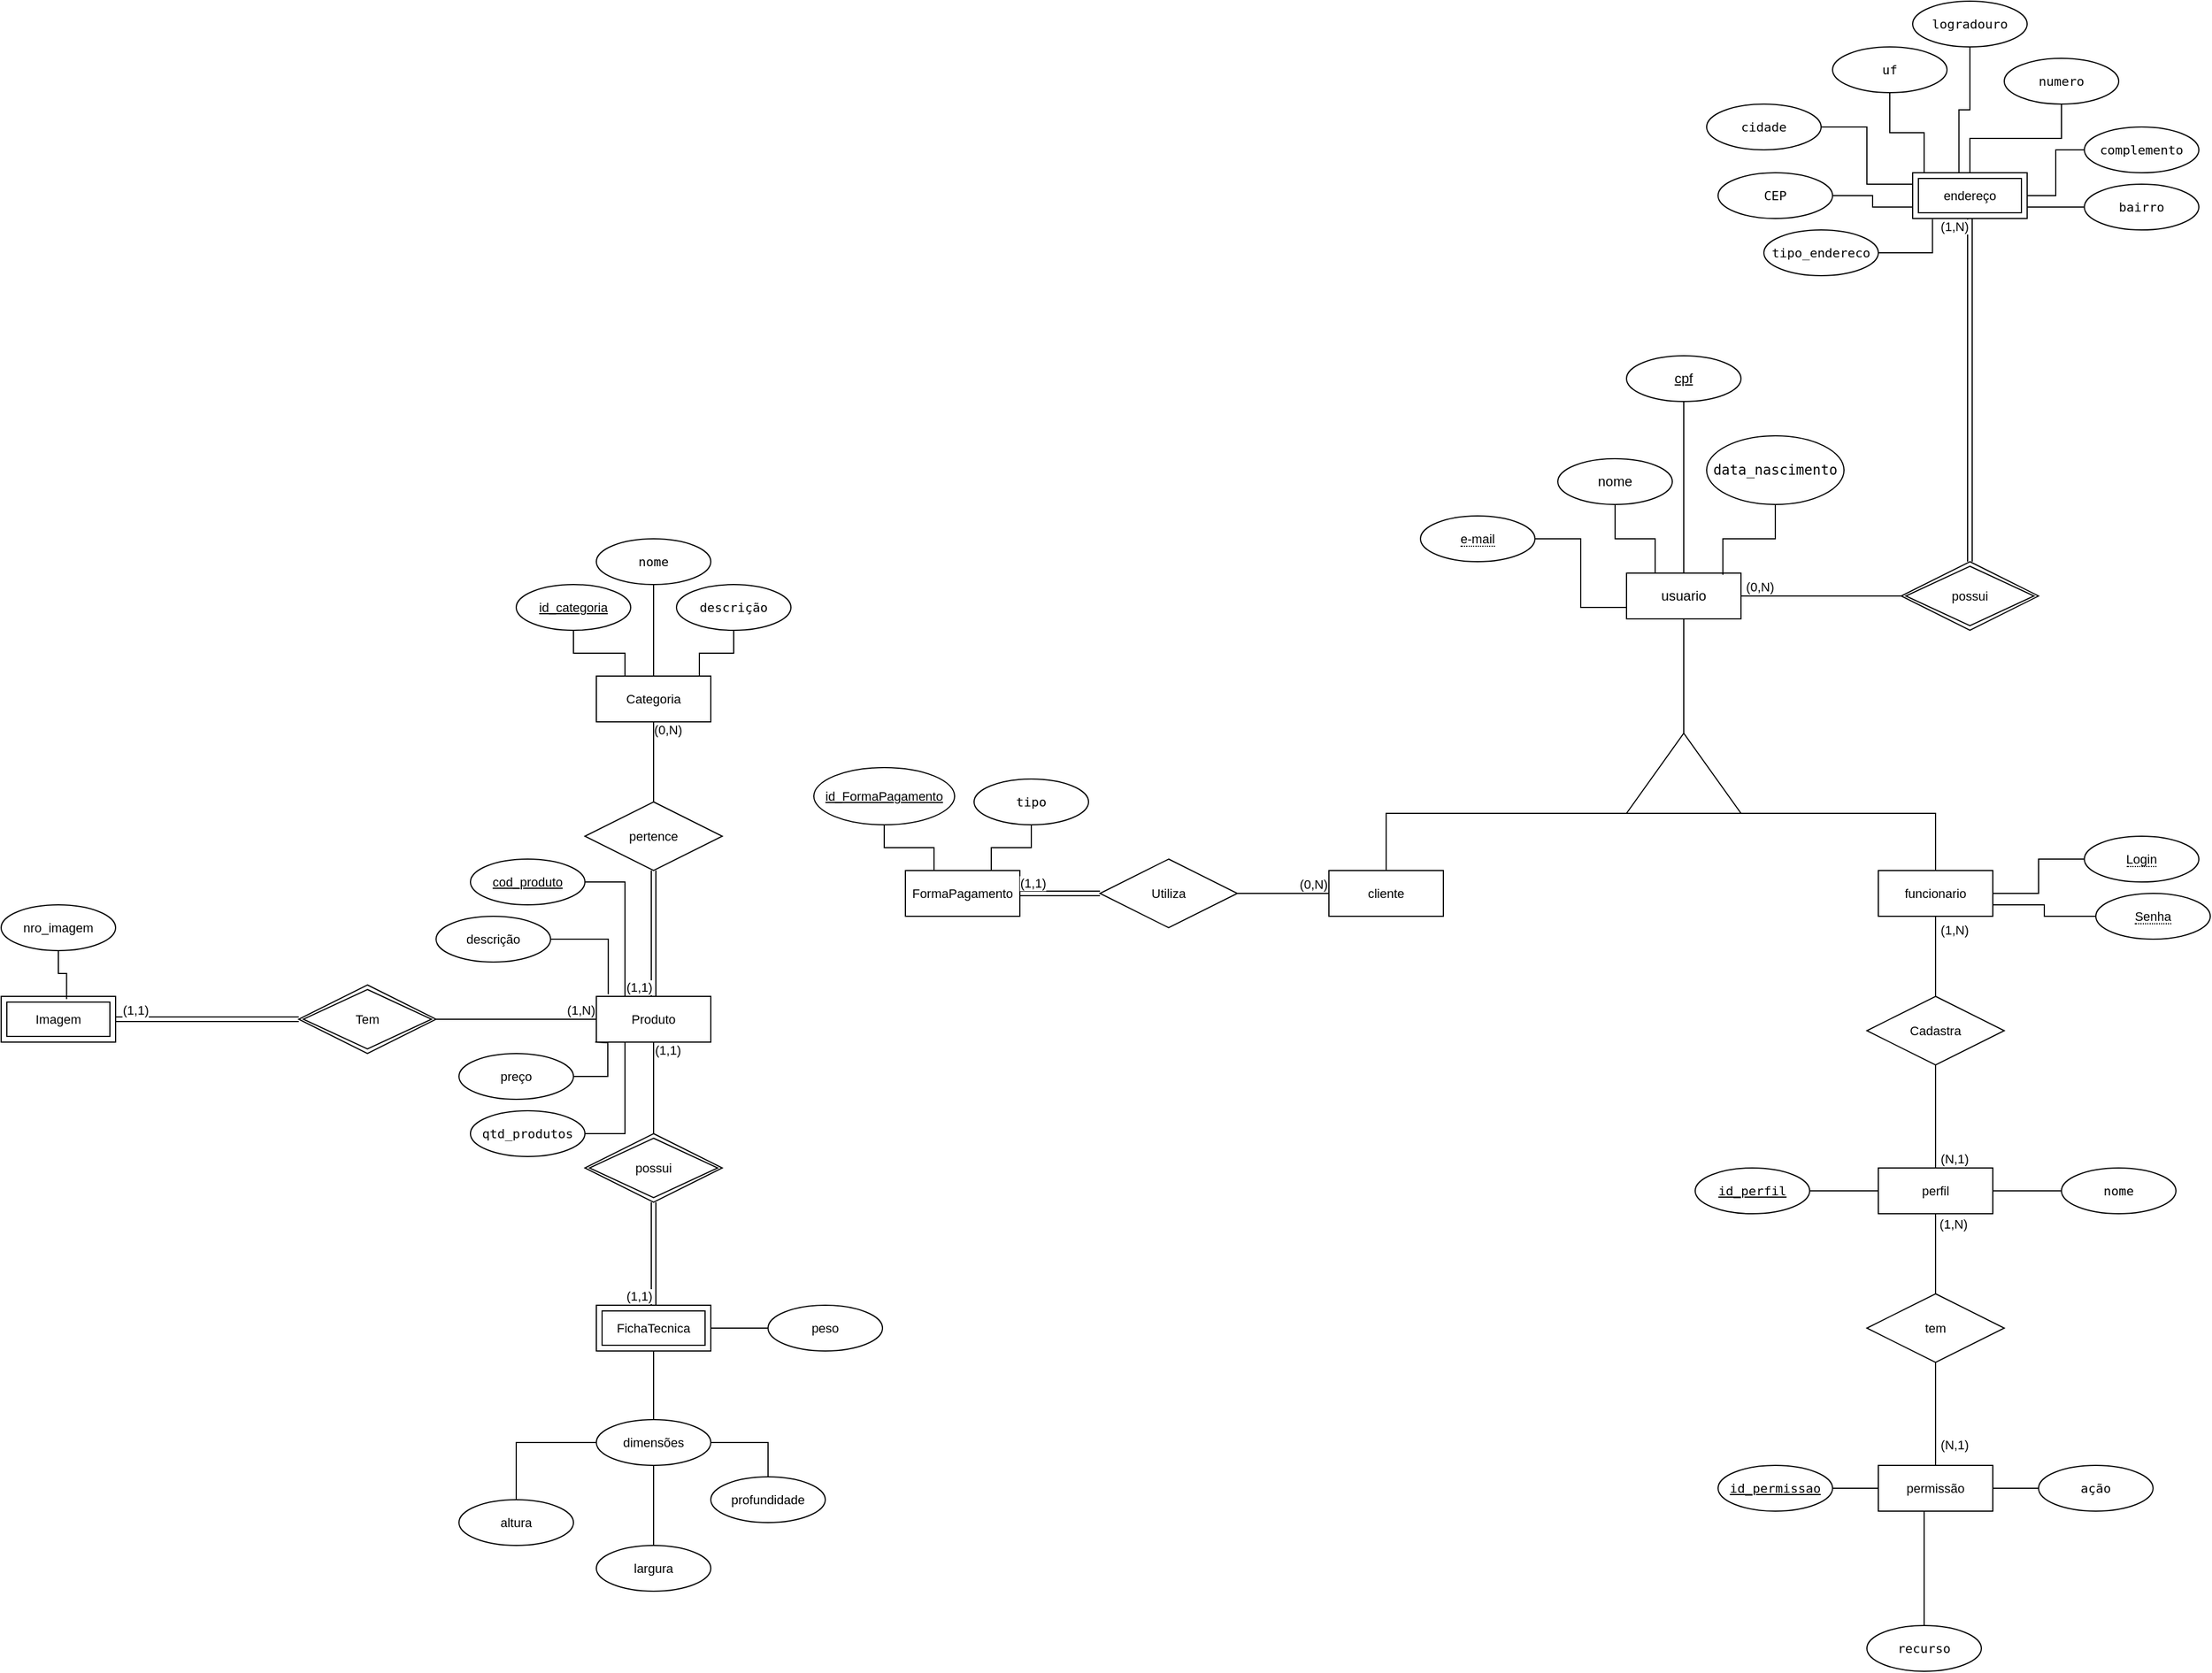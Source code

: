 <mxfile version="28.2.5">
  <diagram name="Página-1" id="8Iw2187nsq1q3JchT0BX">
    <mxGraphModel dx="2571" dy="2031" grid="1" gridSize="10" guides="1" tooltips="1" connect="1" arrows="1" fold="1" page="1" pageScale="1" pageWidth="827" pageHeight="1169" math="0" shadow="0">
      <root>
        <mxCell id="0" />
        <mxCell id="1" parent="0" />
        <mxCell id="KdTZia1D0EIVLSh1EkJ0-17" style="edgeStyle=orthogonalEdgeStyle;shape=connector;rounded=0;orthogonalLoop=1;jettySize=auto;html=1;entryX=0;entryY=0.5;entryDx=0;entryDy=0;strokeColor=default;align=center;verticalAlign=middle;fontFamily=Helvetica;fontSize=11;fontColor=default;labelBackgroundColor=default;endArrow=none;endFill=0;" edge="1" parent="1" source="KdTZia1D0EIVLSh1EkJ0-1" target="KdTZia1D0EIVLSh1EkJ0-19">
          <mxGeometry relative="1" as="geometry">
            <mxPoint x="1440" y="320" as="targetPoint" />
          </mxGeometry>
        </mxCell>
        <mxCell id="KdTZia1D0EIVLSh1EkJ0-1" value="usuario" style="whiteSpace=wrap;html=1;align=center;" vertex="1" parent="1">
          <mxGeometry x="1200" y="300" width="100" height="40" as="geometry" />
        </mxCell>
        <mxCell id="KdTZia1D0EIVLSh1EkJ0-10" style="edgeStyle=orthogonalEdgeStyle;shape=connector;rounded=0;orthogonalLoop=1;jettySize=auto;html=1;entryX=0.5;entryY=0;entryDx=0;entryDy=0;strokeColor=default;align=center;verticalAlign=middle;fontFamily=Helvetica;fontSize=11;fontColor=default;labelBackgroundColor=default;endArrow=none;endFill=0;" edge="1" parent="1" source="KdTZia1D0EIVLSh1EkJ0-2" target="KdTZia1D0EIVLSh1EkJ0-1">
          <mxGeometry relative="1" as="geometry" />
        </mxCell>
        <mxCell id="KdTZia1D0EIVLSh1EkJ0-2" value="cpf" style="ellipse;whiteSpace=wrap;html=1;align=center;fontStyle=4;" vertex="1" parent="1">
          <mxGeometry x="1200" y="110" width="100" height="40" as="geometry" />
        </mxCell>
        <mxCell id="KdTZia1D0EIVLSh1EkJ0-9" style="edgeStyle=orthogonalEdgeStyle;shape=connector;rounded=0;orthogonalLoop=1;jettySize=auto;html=1;strokeColor=default;align=center;verticalAlign=middle;fontFamily=Helvetica;fontSize=11;fontColor=default;labelBackgroundColor=default;endArrow=none;endFill=0;entryX=0.25;entryY=0;entryDx=0;entryDy=0;" edge="1" parent="1" source="KdTZia1D0EIVLSh1EkJ0-3" target="KdTZia1D0EIVLSh1EkJ0-1">
          <mxGeometry relative="1" as="geometry" />
        </mxCell>
        <mxCell id="KdTZia1D0EIVLSh1EkJ0-3" value="nome" style="ellipse;whiteSpace=wrap;html=1;align=center;" vertex="1" parent="1">
          <mxGeometry x="1140" y="200" width="100" height="40" as="geometry" />
        </mxCell>
        <mxCell id="KdTZia1D0EIVLSh1EkJ0-5" value="&lt;code data-end=&quot;483&quot; data-start=&quot;466&quot;&gt;data_nascimento&lt;/code&gt;" style="ellipse;whiteSpace=wrap;html=1;align=center;" vertex="1" parent="1">
          <mxGeometry x="1270" y="180" width="120" height="60" as="geometry" />
        </mxCell>
        <mxCell id="KdTZia1D0EIVLSh1EkJ0-8" style="edgeStyle=orthogonalEdgeStyle;rounded=0;orthogonalLoop=1;jettySize=auto;html=1;entryX=0;entryY=0.75;entryDx=0;entryDy=0;endArrow=none;endFill=0;exitX=1;exitY=0.5;exitDx=0;exitDy=0;" edge="1" parent="1" source="KdTZia1D0EIVLSh1EkJ0-90" target="KdTZia1D0EIVLSh1EkJ0-1">
          <mxGeometry relative="1" as="geometry">
            <mxPoint x="1120" y="270" as="sourcePoint" />
          </mxGeometry>
        </mxCell>
        <mxCell id="KdTZia1D0EIVLSh1EkJ0-11" style="edgeStyle=orthogonalEdgeStyle;shape=connector;rounded=0;orthogonalLoop=1;jettySize=auto;html=1;entryX=0.842;entryY=0.038;entryDx=0;entryDy=0;entryPerimeter=0;strokeColor=default;align=center;verticalAlign=middle;fontFamily=Helvetica;fontSize=11;fontColor=default;labelBackgroundColor=default;endArrow=none;endFill=0;" edge="1" parent="1" source="KdTZia1D0EIVLSh1EkJ0-5" target="KdTZia1D0EIVLSh1EkJ0-1">
          <mxGeometry relative="1" as="geometry" />
        </mxCell>
        <mxCell id="KdTZia1D0EIVLSh1EkJ0-12" value="" style="verticalLabelPosition=bottom;verticalAlign=top;html=1;shape=mxgraph.basic.acute_triangle;dx=0.5;fontFamily=Helvetica;fontSize=11;fontColor=default;labelBackgroundColor=default;" vertex="1" parent="1">
          <mxGeometry x="1200" y="440" width="100" height="70" as="geometry" />
        </mxCell>
        <mxCell id="KdTZia1D0EIVLSh1EkJ0-13" style="edgeStyle=orthogonalEdgeStyle;shape=connector;rounded=0;orthogonalLoop=1;jettySize=auto;html=1;entryX=0;entryY=0;entryDx=50;entryDy=0;entryPerimeter=0;strokeColor=default;align=center;verticalAlign=middle;fontFamily=Helvetica;fontSize=11;fontColor=default;labelBackgroundColor=default;endArrow=none;endFill=0;" edge="1" parent="1" source="KdTZia1D0EIVLSh1EkJ0-1" target="KdTZia1D0EIVLSh1EkJ0-12">
          <mxGeometry relative="1" as="geometry" />
        </mxCell>
        <mxCell id="KdTZia1D0EIVLSh1EkJ0-49" style="edgeStyle=orthogonalEdgeStyle;shape=connector;rounded=0;orthogonalLoop=1;jettySize=auto;html=1;entryX=1;entryY=0.5;entryDx=0;entryDy=0;strokeColor=default;align=center;verticalAlign=middle;fontFamily=Helvetica;fontSize=11;fontColor=default;labelBackgroundColor=default;endArrow=none;endFill=0;" edge="1" parent="1" source="KdTZia1D0EIVLSh1EkJ0-14" target="KdTZia1D0EIVLSh1EkJ0-48">
          <mxGeometry relative="1" as="geometry" />
        </mxCell>
        <mxCell id="KdTZia1D0EIVLSh1EkJ0-14" value="cliente" style="whiteSpace=wrap;html=1;align=center;fontFamily=Helvetica;fontSize=11;fontColor=default;labelBackgroundColor=default;" vertex="1" parent="1">
          <mxGeometry x="940" y="560" width="100" height="40" as="geometry" />
        </mxCell>
        <mxCell id="KdTZia1D0EIVLSh1EkJ0-66" style="edgeStyle=orthogonalEdgeStyle;shape=connector;rounded=0;orthogonalLoop=1;jettySize=auto;html=1;strokeColor=default;align=center;verticalAlign=middle;fontFamily=Helvetica;fontSize=11;fontColor=default;labelBackgroundColor=default;endArrow=none;endFill=0;" edge="1" parent="1" source="KdTZia1D0EIVLSh1EkJ0-15" target="KdTZia1D0EIVLSh1EkJ0-65">
          <mxGeometry relative="1" as="geometry" />
        </mxCell>
        <mxCell id="KdTZia1D0EIVLSh1EkJ0-15" value="funcionario" style="whiteSpace=wrap;html=1;align=center;fontFamily=Helvetica;fontSize=11;fontColor=default;labelBackgroundColor=default;" vertex="1" parent="1">
          <mxGeometry x="1420" y="560" width="100" height="40" as="geometry" />
        </mxCell>
        <mxCell id="KdTZia1D0EIVLSh1EkJ0-19" value="possui" style="shape=rhombus;double=1;perimeter=rhombusPerimeter;whiteSpace=wrap;html=1;align=center;fontFamily=Helvetica;fontSize=11;fontColor=default;labelBackgroundColor=default;" vertex="1" parent="1">
          <mxGeometry x="1440" y="290" width="120" height="60" as="geometry" />
        </mxCell>
        <mxCell id="KdTZia1D0EIVLSh1EkJ0-20" value="endereço" style="shape=ext;margin=3;double=1;whiteSpace=wrap;html=1;align=center;fontFamily=Helvetica;fontSize=11;fontColor=default;labelBackgroundColor=default;" vertex="1" parent="1">
          <mxGeometry x="1450" y="-50" width="100" height="40" as="geometry" />
        </mxCell>
        <mxCell id="KdTZia1D0EIVLSh1EkJ0-21" value="" style="shape=link;html=1;rounded=0;strokeColor=default;align=center;verticalAlign=middle;fontFamily=Helvetica;fontSize=11;fontColor=default;labelBackgroundColor=default;edgeStyle=orthogonalEdgeStyle;endArrow=none;endFill=0;exitX=0.5;exitY=0;exitDx=0;exitDy=0;entryX=0.5;entryY=1;entryDx=0;entryDy=0;" edge="1" parent="1" source="KdTZia1D0EIVLSh1EkJ0-19" target="KdTZia1D0EIVLSh1EkJ0-20">
          <mxGeometry relative="1" as="geometry">
            <mxPoint x="1370" y="210" as="sourcePoint" />
            <mxPoint x="1530" y="210" as="targetPoint" />
          </mxGeometry>
        </mxCell>
        <mxCell id="KdTZia1D0EIVLSh1EkJ0-22" value="(1,N)" style="resizable=0;html=1;whiteSpace=wrap;align=right;verticalAlign=bottom;fontFamily=Helvetica;fontSize=11;fontColor=default;labelBackgroundColor=default;" connectable="0" vertex="1" parent="KdTZia1D0EIVLSh1EkJ0-21">
          <mxGeometry x="1" relative="1" as="geometry">
            <mxPoint y="15" as="offset" />
          </mxGeometry>
        </mxCell>
        <mxCell id="KdTZia1D0EIVLSh1EkJ0-24" style="edgeStyle=orthogonalEdgeStyle;shape=connector;rounded=0;orthogonalLoop=1;jettySize=auto;html=1;entryX=0.173;entryY=1.017;entryDx=0;entryDy=0;strokeColor=default;align=center;verticalAlign=middle;fontFamily=Helvetica;fontSize=11;fontColor=default;labelBackgroundColor=default;endArrow=none;endFill=0;entryPerimeter=0;" edge="1" parent="1" source="KdTZia1D0EIVLSh1EkJ0-23" target="KdTZia1D0EIVLSh1EkJ0-20">
          <mxGeometry relative="1" as="geometry" />
        </mxCell>
        <mxCell id="KdTZia1D0EIVLSh1EkJ0-23" value="&lt;code data-end=&quot;1245&quot; data-start=&quot;1230&quot;&gt;tipo_endereco&lt;/code&gt;" style="ellipse;whiteSpace=wrap;html=1;align=center;fontFamily=Helvetica;fontSize=11;fontColor=default;labelBackgroundColor=default;" vertex="1" parent="1">
          <mxGeometry x="1320" width="100" height="40" as="geometry" />
        </mxCell>
        <mxCell id="KdTZia1D0EIVLSh1EkJ0-25" value="&lt;code data-end=&quot;1299&quot; data-start=&quot;1287&quot;&gt;logradouro&lt;/code&gt;" style="ellipse;whiteSpace=wrap;html=1;align=center;fontFamily=Helvetica;fontSize=11;fontColor=default;labelBackgroundColor=default;" vertex="1" parent="1">
          <mxGeometry x="1450" y="-200" width="100" height="40" as="geometry" />
        </mxCell>
        <mxCell id="KdTZia1D0EIVLSh1EkJ0-26" style="edgeStyle=orthogonalEdgeStyle;shape=connector;rounded=0;orthogonalLoop=1;jettySize=auto;html=1;entryX=0.404;entryY=-0.008;entryDx=0;entryDy=0;entryPerimeter=0;strokeColor=default;align=center;verticalAlign=middle;fontFamily=Helvetica;fontSize=11;fontColor=default;labelBackgroundColor=default;endArrow=none;endFill=0;" edge="1" parent="1" source="KdTZia1D0EIVLSh1EkJ0-25" target="KdTZia1D0EIVLSh1EkJ0-20">
          <mxGeometry relative="1" as="geometry" />
        </mxCell>
        <mxCell id="KdTZia1D0EIVLSh1EkJ0-28" style="edgeStyle=orthogonalEdgeStyle;shape=connector;rounded=0;orthogonalLoop=1;jettySize=auto;html=1;strokeColor=default;align=center;verticalAlign=middle;fontFamily=Helvetica;fontSize=11;fontColor=default;labelBackgroundColor=default;endArrow=none;endFill=0;" edge="1" parent="1" source="KdTZia1D0EIVLSh1EkJ0-27" target="KdTZia1D0EIVLSh1EkJ0-20">
          <mxGeometry relative="1" as="geometry" />
        </mxCell>
        <mxCell id="KdTZia1D0EIVLSh1EkJ0-27" value="&lt;code data-end=&quot;1299&quot; data-start=&quot;1287&quot;&gt;numero&lt;/code&gt;" style="ellipse;whiteSpace=wrap;html=1;align=center;fontFamily=Helvetica;fontSize=11;fontColor=default;labelBackgroundColor=default;" vertex="1" parent="1">
          <mxGeometry x="1530" y="-150" width="100" height="40" as="geometry" />
        </mxCell>
        <mxCell id="KdTZia1D0EIVLSh1EkJ0-30" style="edgeStyle=orthogonalEdgeStyle;shape=connector;rounded=0;orthogonalLoop=1;jettySize=auto;html=1;entryX=1;entryY=0.5;entryDx=0;entryDy=0;strokeColor=default;align=center;verticalAlign=middle;fontFamily=Helvetica;fontSize=11;fontColor=default;labelBackgroundColor=default;endArrow=none;endFill=0;" edge="1" parent="1" source="KdTZia1D0EIVLSh1EkJ0-29" target="KdTZia1D0EIVLSh1EkJ0-20">
          <mxGeometry relative="1" as="geometry" />
        </mxCell>
        <mxCell id="KdTZia1D0EIVLSh1EkJ0-29" value="&lt;code data-end=&quot;1299&quot; data-start=&quot;1287&quot;&gt;complemento&lt;/code&gt;" style="ellipse;whiteSpace=wrap;html=1;align=center;fontFamily=Helvetica;fontSize=11;fontColor=default;labelBackgroundColor=default;" vertex="1" parent="1">
          <mxGeometry x="1600" y="-90" width="100" height="40" as="geometry" />
        </mxCell>
        <mxCell id="KdTZia1D0EIVLSh1EkJ0-32" style="edgeStyle=orthogonalEdgeStyle;shape=connector;rounded=0;orthogonalLoop=1;jettySize=auto;html=1;entryX=1;entryY=0.75;entryDx=0;entryDy=0;strokeColor=default;align=center;verticalAlign=middle;fontFamily=Helvetica;fontSize=11;fontColor=default;labelBackgroundColor=default;endArrow=none;endFill=0;" edge="1" parent="1" source="KdTZia1D0EIVLSh1EkJ0-31" target="KdTZia1D0EIVLSh1EkJ0-20">
          <mxGeometry relative="1" as="geometry" />
        </mxCell>
        <mxCell id="KdTZia1D0EIVLSh1EkJ0-31" value="&lt;code data-end=&quot;1299&quot; data-start=&quot;1287&quot;&gt;bairro&lt;/code&gt;" style="ellipse;whiteSpace=wrap;html=1;align=center;fontFamily=Helvetica;fontSize=11;fontColor=default;labelBackgroundColor=default;" vertex="1" parent="1">
          <mxGeometry x="1600" y="-40" width="100" height="40" as="geometry" />
        </mxCell>
        <mxCell id="KdTZia1D0EIVLSh1EkJ0-35" style="edgeStyle=orthogonalEdgeStyle;shape=connector;rounded=0;orthogonalLoop=1;jettySize=auto;html=1;entryX=0;entryY=0.25;entryDx=0;entryDy=0;strokeColor=default;align=center;verticalAlign=middle;fontFamily=Helvetica;fontSize=11;fontColor=default;labelBackgroundColor=default;endArrow=none;endFill=0;" edge="1" parent="1" source="KdTZia1D0EIVLSh1EkJ0-33" target="KdTZia1D0EIVLSh1EkJ0-20">
          <mxGeometry relative="1" as="geometry" />
        </mxCell>
        <mxCell id="KdTZia1D0EIVLSh1EkJ0-33" value="&lt;code data-end=&quot;1414&quot; data-start=&quot;1406&quot;&gt;cidade&lt;/code&gt;" style="ellipse;whiteSpace=wrap;html=1;align=center;fontFamily=Helvetica;fontSize=11;fontColor=default;labelBackgroundColor=default;" vertex="1" parent="1">
          <mxGeometry x="1270" y="-110" width="100" height="40" as="geometry" />
        </mxCell>
        <mxCell id="KdTZia1D0EIVLSh1EkJ0-34" value="&lt;code data-end=&quot;1414&quot; data-start=&quot;1406&quot;&gt;uf&lt;/code&gt;" style="ellipse;whiteSpace=wrap;html=1;align=center;fontFamily=Helvetica;fontSize=11;fontColor=default;labelBackgroundColor=default;" vertex="1" parent="1">
          <mxGeometry x="1380" y="-160" width="100" height="40" as="geometry" />
        </mxCell>
        <mxCell id="KdTZia1D0EIVLSh1EkJ0-36" style="edgeStyle=orthogonalEdgeStyle;shape=connector;rounded=0;orthogonalLoop=1;jettySize=auto;html=1;entryX=0.1;entryY=0;entryDx=0;entryDy=0;entryPerimeter=0;strokeColor=default;align=center;verticalAlign=middle;fontFamily=Helvetica;fontSize=11;fontColor=default;labelBackgroundColor=default;endArrow=none;endFill=0;" edge="1" parent="1" source="KdTZia1D0EIVLSh1EkJ0-34" target="KdTZia1D0EIVLSh1EkJ0-20">
          <mxGeometry relative="1" as="geometry" />
        </mxCell>
        <mxCell id="KdTZia1D0EIVLSh1EkJ0-39" style="edgeStyle=orthogonalEdgeStyle;shape=connector;rounded=0;orthogonalLoop=1;jettySize=auto;html=1;entryX=0;entryY=0.75;entryDx=0;entryDy=0;strokeColor=default;align=center;verticalAlign=middle;fontFamily=Helvetica;fontSize=11;fontColor=default;labelBackgroundColor=default;endArrow=none;endFill=0;" edge="1" parent="1" source="KdTZia1D0EIVLSh1EkJ0-38" target="KdTZia1D0EIVLSh1EkJ0-20">
          <mxGeometry relative="1" as="geometry" />
        </mxCell>
        <mxCell id="KdTZia1D0EIVLSh1EkJ0-38" value="&lt;code data-end=&quot;1414&quot; data-start=&quot;1406&quot;&gt;CEP&lt;/code&gt;" style="ellipse;whiteSpace=wrap;html=1;align=center;fontFamily=Helvetica;fontSize=11;fontColor=default;labelBackgroundColor=default;" vertex="1" parent="1">
          <mxGeometry x="1280" y="-50" width="100" height="40" as="geometry" />
        </mxCell>
        <mxCell id="KdTZia1D0EIVLSh1EkJ0-40" value="(0,N)" style="resizable=0;html=1;whiteSpace=wrap;align=right;verticalAlign=bottom;fontFamily=Helvetica;fontSize=11;fontColor=default;labelBackgroundColor=default;" connectable="0" vertex="1" parent="1">
          <mxGeometry x="1330" y="320" as="geometry" />
        </mxCell>
        <mxCell id="KdTZia1D0EIVLSh1EkJ0-41" style="edgeStyle=orthogonalEdgeStyle;shape=connector;rounded=0;orthogonalLoop=1;jettySize=auto;html=1;entryX=1;entryY=1;entryDx=0;entryDy=0;entryPerimeter=0;strokeColor=default;align=center;verticalAlign=middle;fontFamily=Helvetica;fontSize=11;fontColor=default;labelBackgroundColor=default;endArrow=none;endFill=0;" edge="1" parent="1" source="KdTZia1D0EIVLSh1EkJ0-15" target="KdTZia1D0EIVLSh1EkJ0-12">
          <mxGeometry relative="1" as="geometry">
            <Array as="points">
              <mxPoint x="1470" y="510" />
            </Array>
          </mxGeometry>
        </mxCell>
        <mxCell id="KdTZia1D0EIVLSh1EkJ0-42" style="edgeStyle=orthogonalEdgeStyle;shape=connector;rounded=0;orthogonalLoop=1;jettySize=auto;html=1;entryX=0;entryY=1;entryDx=0;entryDy=0;entryPerimeter=0;strokeColor=default;align=center;verticalAlign=middle;fontFamily=Helvetica;fontSize=11;fontColor=default;labelBackgroundColor=default;endArrow=none;endFill=0;" edge="1" parent="1" source="KdTZia1D0EIVLSh1EkJ0-14" target="KdTZia1D0EIVLSh1EkJ0-12">
          <mxGeometry relative="1" as="geometry">
            <Array as="points">
              <mxPoint x="990" y="510" />
            </Array>
          </mxGeometry>
        </mxCell>
        <mxCell id="KdTZia1D0EIVLSh1EkJ0-44" value="" style="group" vertex="1" connectable="0" parent="1">
          <mxGeometry x="-220" y="270" width="833" height="920" as="geometry" />
        </mxCell>
        <mxCell id="VzOfpZ_Bs2Y8hGM9rfYh-173" value="Produto" style="whiteSpace=wrap;html=1;align=center;fontFamily=Helvetica;fontSize=11;fontColor=default;labelBackgroundColor=default;" parent="KdTZia1D0EIVLSh1EkJ0-44" vertex="1">
          <mxGeometry x="520" y="400" width="100" height="40" as="geometry" />
        </mxCell>
        <mxCell id="VzOfpZ_Bs2Y8hGM9rfYh-174" value="cod_produto" style="ellipse;whiteSpace=wrap;html=1;align=center;fontStyle=4;fontFamily=Helvetica;fontSize=11;fontColor=default;labelBackgroundColor=default;" parent="KdTZia1D0EIVLSh1EkJ0-44" vertex="1">
          <mxGeometry x="410" y="280" width="100" height="40" as="geometry" />
        </mxCell>
        <mxCell id="VzOfpZ_Bs2Y8hGM9rfYh-180" style="edgeStyle=orthogonalEdgeStyle;shape=connector;rounded=0;orthogonalLoop=1;jettySize=auto;html=1;entryX=0.104;entryY=-0.046;entryDx=0;entryDy=0;strokeColor=default;align=center;verticalAlign=middle;fontFamily=Helvetica;fontSize=11;fontColor=default;labelBackgroundColor=default;endArrow=none;endFill=0;entryPerimeter=0;" parent="KdTZia1D0EIVLSh1EkJ0-44" source="VzOfpZ_Bs2Y8hGM9rfYh-175" target="VzOfpZ_Bs2Y8hGM9rfYh-173" edge="1">
          <mxGeometry relative="1" as="geometry" />
        </mxCell>
        <mxCell id="VzOfpZ_Bs2Y8hGM9rfYh-175" value="descrição" style="ellipse;whiteSpace=wrap;html=1;align=center;fontFamily=Helvetica;fontSize=11;fontColor=default;labelBackgroundColor=default;" parent="KdTZia1D0EIVLSh1EkJ0-44" vertex="1">
          <mxGeometry x="380" y="330" width="100" height="40" as="geometry" />
        </mxCell>
        <mxCell id="VzOfpZ_Bs2Y8hGM9rfYh-176" value="preço" style="ellipse;whiteSpace=wrap;html=1;align=center;fontFamily=Helvetica;fontSize=11;fontColor=default;labelBackgroundColor=default;" parent="KdTZia1D0EIVLSh1EkJ0-44" vertex="1">
          <mxGeometry x="400" y="450" width="100" height="40" as="geometry" />
        </mxCell>
        <mxCell id="VzOfpZ_Bs2Y8hGM9rfYh-178" style="edgeStyle=orthogonalEdgeStyle;shape=connector;rounded=0;orthogonalLoop=1;jettySize=auto;html=1;strokeColor=default;align=center;verticalAlign=middle;fontFamily=Helvetica;fontSize=11;fontColor=default;labelBackgroundColor=default;endArrow=none;endFill=0;entryX=0.25;entryY=1;entryDx=0;entryDy=0;" parent="KdTZia1D0EIVLSh1EkJ0-44" source="VzOfpZ_Bs2Y8hGM9rfYh-177" target="VzOfpZ_Bs2Y8hGM9rfYh-173" edge="1">
          <mxGeometry relative="1" as="geometry">
            <mxPoint x="560" y="470" as="targetPoint" />
          </mxGeometry>
        </mxCell>
        <mxCell id="VzOfpZ_Bs2Y8hGM9rfYh-177" value="&lt;code data-end=&quot;645&quot; data-start=&quot;631&quot;&gt;qtd_produtos&lt;/code&gt;" style="ellipse;whiteSpace=wrap;html=1;align=center;fontFamily=Helvetica;fontSize=11;fontColor=default;labelBackgroundColor=default;" parent="KdTZia1D0EIVLSh1EkJ0-44" vertex="1">
          <mxGeometry x="410" y="500" width="100" height="40" as="geometry" />
        </mxCell>
        <mxCell id="VzOfpZ_Bs2Y8hGM9rfYh-179" style="edgeStyle=orthogonalEdgeStyle;shape=connector;rounded=0;orthogonalLoop=1;jettySize=auto;html=1;entryX=0.105;entryY=1.016;entryDx=0;entryDy=0;entryPerimeter=0;strokeColor=default;align=center;verticalAlign=middle;fontFamily=Helvetica;fontSize=11;fontColor=default;labelBackgroundColor=default;endArrow=none;endFill=0;" parent="KdTZia1D0EIVLSh1EkJ0-44" source="VzOfpZ_Bs2Y8hGM9rfYh-176" target="VzOfpZ_Bs2Y8hGM9rfYh-173" edge="1">
          <mxGeometry relative="1" as="geometry">
            <Array as="points">
              <mxPoint x="530" y="470" />
              <mxPoint x="530" y="440" />
              <mxPoint x="519" y="440" />
            </Array>
          </mxGeometry>
        </mxCell>
        <mxCell id="VzOfpZ_Bs2Y8hGM9rfYh-181" style="edgeStyle=orthogonalEdgeStyle;shape=connector;rounded=0;orthogonalLoop=1;jettySize=auto;html=1;entryX=0.25;entryY=0;entryDx=0;entryDy=0;strokeColor=default;align=center;verticalAlign=middle;fontFamily=Helvetica;fontSize=11;fontColor=default;labelBackgroundColor=default;endArrow=none;endFill=0;" parent="KdTZia1D0EIVLSh1EkJ0-44" source="VzOfpZ_Bs2Y8hGM9rfYh-174" target="VzOfpZ_Bs2Y8hGM9rfYh-173" edge="1">
          <mxGeometry relative="1" as="geometry" />
        </mxCell>
        <mxCell id="VzOfpZ_Bs2Y8hGM9rfYh-188" style="edgeStyle=orthogonalEdgeStyle;shape=connector;rounded=0;orthogonalLoop=1;jettySize=auto;html=1;entryX=0.5;entryY=0;entryDx=0;entryDy=0;strokeColor=default;align=center;verticalAlign=middle;fontFamily=Helvetica;fontSize=11;fontColor=default;labelBackgroundColor=default;endArrow=none;endFill=0;" parent="KdTZia1D0EIVLSh1EkJ0-44" source="VzOfpZ_Bs2Y8hGM9rfYh-183" target="VzOfpZ_Bs2Y8hGM9rfYh-185" edge="1">
          <mxGeometry relative="1" as="geometry" />
        </mxCell>
        <mxCell id="VzOfpZ_Bs2Y8hGM9rfYh-189" style="edgeStyle=orthogonalEdgeStyle;shape=connector;rounded=0;orthogonalLoop=1;jettySize=auto;html=1;entryX=0.5;entryY=0;entryDx=0;entryDy=0;strokeColor=default;align=center;verticalAlign=middle;fontFamily=Helvetica;fontSize=11;fontColor=default;labelBackgroundColor=default;endArrow=none;endFill=0;" parent="KdTZia1D0EIVLSh1EkJ0-44" source="VzOfpZ_Bs2Y8hGM9rfYh-183" target="VzOfpZ_Bs2Y8hGM9rfYh-186" edge="1">
          <mxGeometry relative="1" as="geometry" />
        </mxCell>
        <mxCell id="VzOfpZ_Bs2Y8hGM9rfYh-195" style="edgeStyle=orthogonalEdgeStyle;shape=connector;rounded=0;orthogonalLoop=1;jettySize=auto;html=1;entryX=0.5;entryY=1;entryDx=0;entryDy=0;strokeColor=default;align=center;verticalAlign=middle;fontFamily=Helvetica;fontSize=11;fontColor=default;labelBackgroundColor=default;endArrow=none;endFill=0;" parent="KdTZia1D0EIVLSh1EkJ0-44" source="VzOfpZ_Bs2Y8hGM9rfYh-183" target="VzOfpZ_Bs2Y8hGM9rfYh-194" edge="1">
          <mxGeometry relative="1" as="geometry" />
        </mxCell>
        <mxCell id="VzOfpZ_Bs2Y8hGM9rfYh-183" value="dimensões" style="ellipse;whiteSpace=wrap;html=1;align=center;fontFamily=Helvetica;fontSize=11;fontColor=default;labelBackgroundColor=default;" parent="KdTZia1D0EIVLSh1EkJ0-44" vertex="1">
          <mxGeometry x="520" y="770" width="100" height="40" as="geometry" />
        </mxCell>
        <mxCell id="VzOfpZ_Bs2Y8hGM9rfYh-185" value="altura" style="ellipse;whiteSpace=wrap;html=1;align=center;fontFamily=Helvetica;fontSize=11;fontColor=default;labelBackgroundColor=default;" parent="KdTZia1D0EIVLSh1EkJ0-44" vertex="1">
          <mxGeometry x="400" y="840" width="100" height="40" as="geometry" />
        </mxCell>
        <mxCell id="VzOfpZ_Bs2Y8hGM9rfYh-186" value="largura" style="ellipse;whiteSpace=wrap;html=1;align=center;fontFamily=Helvetica;fontSize=11;fontColor=default;labelBackgroundColor=default;" parent="KdTZia1D0EIVLSh1EkJ0-44" vertex="1">
          <mxGeometry x="520" y="880" width="100" height="40" as="geometry" />
        </mxCell>
        <mxCell id="VzOfpZ_Bs2Y8hGM9rfYh-190" style="edgeStyle=orthogonalEdgeStyle;shape=connector;rounded=0;orthogonalLoop=1;jettySize=auto;html=1;entryX=1;entryY=0.5;entryDx=0;entryDy=0;strokeColor=default;align=center;verticalAlign=middle;fontFamily=Helvetica;fontSize=11;fontColor=default;labelBackgroundColor=default;endArrow=none;endFill=0;" parent="KdTZia1D0EIVLSh1EkJ0-44" source="VzOfpZ_Bs2Y8hGM9rfYh-187" target="VzOfpZ_Bs2Y8hGM9rfYh-183" edge="1">
          <mxGeometry relative="1" as="geometry" />
        </mxCell>
        <mxCell id="VzOfpZ_Bs2Y8hGM9rfYh-187" value="profundidade" style="ellipse;whiteSpace=wrap;html=1;align=center;fontFamily=Helvetica;fontSize=11;fontColor=default;labelBackgroundColor=default;" parent="KdTZia1D0EIVLSh1EkJ0-44" vertex="1">
          <mxGeometry x="620" y="820" width="100" height="40" as="geometry" />
        </mxCell>
        <mxCell id="VzOfpZ_Bs2Y8hGM9rfYh-196" style="edgeStyle=orthogonalEdgeStyle;shape=connector;rounded=0;orthogonalLoop=1;jettySize=auto;html=1;entryX=1;entryY=0.5;entryDx=0;entryDy=0;strokeColor=default;align=center;verticalAlign=middle;fontFamily=Helvetica;fontSize=11;fontColor=default;labelBackgroundColor=default;endArrow=none;endFill=0;" parent="KdTZia1D0EIVLSh1EkJ0-44" source="VzOfpZ_Bs2Y8hGM9rfYh-191" target="VzOfpZ_Bs2Y8hGM9rfYh-194" edge="1">
          <mxGeometry relative="1" as="geometry" />
        </mxCell>
        <mxCell id="VzOfpZ_Bs2Y8hGM9rfYh-191" value="peso" style="ellipse;whiteSpace=wrap;html=1;align=center;fontFamily=Helvetica;fontSize=11;fontColor=default;labelBackgroundColor=default;" parent="KdTZia1D0EIVLSh1EkJ0-44" vertex="1">
          <mxGeometry x="670" y="670" width="100" height="40" as="geometry" />
        </mxCell>
        <mxCell id="VzOfpZ_Bs2Y8hGM9rfYh-194" value="FichaTecnica" style="shape=ext;margin=3;double=1;whiteSpace=wrap;html=1;align=center;fontFamily=Helvetica;fontSize=11;fontColor=default;labelBackgroundColor=default;" parent="KdTZia1D0EIVLSh1EkJ0-44" vertex="1">
          <mxGeometry x="520" y="670" width="100" height="40" as="geometry" />
        </mxCell>
        <mxCell id="VzOfpZ_Bs2Y8hGM9rfYh-199" style="edgeStyle=orthogonalEdgeStyle;shape=connector;rounded=0;orthogonalLoop=1;jettySize=auto;html=1;entryX=0.5;entryY=1;entryDx=0;entryDy=0;strokeColor=default;align=center;verticalAlign=middle;fontFamily=Helvetica;fontSize=11;fontColor=default;labelBackgroundColor=default;endArrow=none;endFill=0;" parent="KdTZia1D0EIVLSh1EkJ0-44" source="VzOfpZ_Bs2Y8hGM9rfYh-197" target="VzOfpZ_Bs2Y8hGM9rfYh-173" edge="1">
          <mxGeometry relative="1" as="geometry" />
        </mxCell>
        <mxCell id="VzOfpZ_Bs2Y8hGM9rfYh-197" value="possui" style="shape=rhombus;double=1;perimeter=rhombusPerimeter;whiteSpace=wrap;html=1;align=center;fontFamily=Helvetica;fontSize=11;fontColor=default;labelBackgroundColor=default;" parent="KdTZia1D0EIVLSh1EkJ0-44" vertex="1">
          <mxGeometry x="510" y="520" width="120" height="60" as="geometry" />
        </mxCell>
        <mxCell id="VzOfpZ_Bs2Y8hGM9rfYh-200" value="" style="shape=link;html=1;rounded=0;strokeColor=default;align=center;verticalAlign=middle;fontFamily=Helvetica;fontSize=11;fontColor=default;labelBackgroundColor=default;edgeStyle=orthogonalEdgeStyle;endArrow=none;endFill=0;exitX=0.5;exitY=1;exitDx=0;exitDy=0;entryX=0.5;entryY=0;entryDx=0;entryDy=0;" parent="KdTZia1D0EIVLSh1EkJ0-44" source="VzOfpZ_Bs2Y8hGM9rfYh-197" target="VzOfpZ_Bs2Y8hGM9rfYh-194" edge="1">
          <mxGeometry relative="1" as="geometry">
            <mxPoint x="500" y="720" as="sourcePoint" />
            <mxPoint x="660" y="720" as="targetPoint" />
          </mxGeometry>
        </mxCell>
        <mxCell id="VzOfpZ_Bs2Y8hGM9rfYh-201" value="(1,1)" style="resizable=0;html=1;whiteSpace=wrap;align=right;verticalAlign=bottom;fontFamily=Helvetica;fontSize=11;fontColor=default;labelBackgroundColor=default;" parent="VzOfpZ_Bs2Y8hGM9rfYh-200" connectable="0" vertex="1">
          <mxGeometry x="1" relative="1" as="geometry">
            <mxPoint as="offset" />
          </mxGeometry>
        </mxCell>
        <mxCell id="VzOfpZ_Bs2Y8hGM9rfYh-204" value="(1,1)" style="resizable=0;html=1;whiteSpace=wrap;align=right;verticalAlign=bottom;fontFamily=Helvetica;fontSize=11;fontColor=default;labelBackgroundColor=default;" parent="KdTZia1D0EIVLSh1EkJ0-44" connectable="0" vertex="1">
          <mxGeometry x="592" y="450" as="geometry">
            <mxPoint x="3" y="5" as="offset" />
          </mxGeometry>
        </mxCell>
        <mxCell id="VzOfpZ_Bs2Y8hGM9rfYh-205" value="Categoria" style="whiteSpace=wrap;html=1;align=center;fontFamily=Helvetica;fontSize=11;fontColor=default;labelBackgroundColor=default;" parent="KdTZia1D0EIVLSh1EkJ0-44" vertex="1">
          <mxGeometry x="520" y="120" width="100" height="40" as="geometry" />
        </mxCell>
        <mxCell id="VzOfpZ_Bs2Y8hGM9rfYh-210" style="edgeStyle=orthogonalEdgeStyle;shape=connector;rounded=0;orthogonalLoop=1;jettySize=auto;html=1;strokeColor=default;align=center;verticalAlign=middle;fontFamily=Helvetica;fontSize=11;fontColor=default;labelBackgroundColor=default;endArrow=none;endFill=0;" parent="KdTZia1D0EIVLSh1EkJ0-44" source="VzOfpZ_Bs2Y8hGM9rfYh-206" target="VzOfpZ_Bs2Y8hGM9rfYh-205" edge="1">
          <mxGeometry relative="1" as="geometry" />
        </mxCell>
        <mxCell id="VzOfpZ_Bs2Y8hGM9rfYh-206" value="&lt;code data-end=&quot;199&quot; data-start=&quot;193&quot;&gt;nome&lt;/code&gt;" style="ellipse;whiteSpace=wrap;html=1;align=center;fontFamily=Helvetica;fontSize=11;fontColor=default;labelBackgroundColor=default;" parent="KdTZia1D0EIVLSh1EkJ0-44" vertex="1">
          <mxGeometry x="520" width="100" height="40" as="geometry" />
        </mxCell>
        <mxCell id="VzOfpZ_Bs2Y8hGM9rfYh-208" style="edgeStyle=orthogonalEdgeStyle;shape=connector;rounded=0;orthogonalLoop=1;jettySize=auto;html=1;entryX=0.25;entryY=0;entryDx=0;entryDy=0;strokeColor=default;align=center;verticalAlign=middle;fontFamily=Helvetica;fontSize=11;fontColor=default;labelBackgroundColor=default;endArrow=none;endFill=0;exitX=0.5;exitY=1;exitDx=0;exitDy=0;" parent="KdTZia1D0EIVLSh1EkJ0-44" source="VzOfpZ_Bs2Y8hGM9rfYh-207" target="VzOfpZ_Bs2Y8hGM9rfYh-205" edge="1">
          <mxGeometry relative="1" as="geometry" />
        </mxCell>
        <mxCell id="VzOfpZ_Bs2Y8hGM9rfYh-207" value="id_categoria" style="ellipse;whiteSpace=wrap;html=1;align=center;fontStyle=4;fontFamily=Helvetica;fontSize=11;fontColor=default;labelBackgroundColor=default;" parent="KdTZia1D0EIVLSh1EkJ0-44" vertex="1">
          <mxGeometry x="450" y="40" width="100" height="40" as="geometry" />
        </mxCell>
        <mxCell id="VzOfpZ_Bs2Y8hGM9rfYh-209" value="&lt;code data-end=&quot;199&quot; data-start=&quot;193&quot;&gt;descrição&lt;/code&gt;" style="ellipse;whiteSpace=wrap;html=1;align=center;fontFamily=Helvetica;fontSize=11;fontColor=default;labelBackgroundColor=default;" parent="KdTZia1D0EIVLSh1EkJ0-44" vertex="1">
          <mxGeometry x="590" y="40" width="100" height="40" as="geometry" />
        </mxCell>
        <mxCell id="VzOfpZ_Bs2Y8hGM9rfYh-211" style="edgeStyle=orthogonalEdgeStyle;shape=connector;rounded=0;orthogonalLoop=1;jettySize=auto;html=1;entryX=0.9;entryY=0;entryDx=0;entryDy=0;entryPerimeter=0;strokeColor=default;align=center;verticalAlign=middle;fontFamily=Helvetica;fontSize=11;fontColor=default;labelBackgroundColor=default;endArrow=none;endFill=0;" parent="KdTZia1D0EIVLSh1EkJ0-44" source="VzOfpZ_Bs2Y8hGM9rfYh-209" target="VzOfpZ_Bs2Y8hGM9rfYh-205" edge="1">
          <mxGeometry relative="1" as="geometry" />
        </mxCell>
        <mxCell id="VzOfpZ_Bs2Y8hGM9rfYh-215" style="edgeStyle=orthogonalEdgeStyle;shape=connector;rounded=0;orthogonalLoop=1;jettySize=auto;html=1;entryX=0.5;entryY=1;entryDx=0;entryDy=0;strokeColor=default;align=center;verticalAlign=middle;fontFamily=Helvetica;fontSize=11;fontColor=default;labelBackgroundColor=default;endArrow=none;endFill=0;" parent="KdTZia1D0EIVLSh1EkJ0-44" source="VzOfpZ_Bs2Y8hGM9rfYh-213" target="VzOfpZ_Bs2Y8hGM9rfYh-205" edge="1">
          <mxGeometry relative="1" as="geometry" />
        </mxCell>
        <mxCell id="VzOfpZ_Bs2Y8hGM9rfYh-213" value="pertence " style="shape=rhombus;perimeter=rhombusPerimeter;whiteSpace=wrap;html=1;align=center;fontFamily=Helvetica;fontSize=11;fontColor=default;labelBackgroundColor=default;" parent="KdTZia1D0EIVLSh1EkJ0-44" vertex="1">
          <mxGeometry x="510" y="230" width="120" height="60" as="geometry" />
        </mxCell>
        <mxCell id="VzOfpZ_Bs2Y8hGM9rfYh-216" value="" style="shape=link;html=1;rounded=0;strokeColor=default;align=center;verticalAlign=middle;fontFamily=Helvetica;fontSize=11;fontColor=default;labelBackgroundColor=default;edgeStyle=orthogonalEdgeStyle;endArrow=none;endFill=0;exitX=0.5;exitY=1;exitDx=0;exitDy=0;entryX=0.5;entryY=0;entryDx=0;entryDy=0;" parent="KdTZia1D0EIVLSh1EkJ0-44" source="VzOfpZ_Bs2Y8hGM9rfYh-213" target="VzOfpZ_Bs2Y8hGM9rfYh-173" edge="1">
          <mxGeometry relative="1" as="geometry">
            <mxPoint x="570" y="310" as="sourcePoint" />
            <mxPoint x="730" y="310" as="targetPoint" />
          </mxGeometry>
        </mxCell>
        <mxCell id="VzOfpZ_Bs2Y8hGM9rfYh-217" value="(1,1)" style="resizable=0;html=1;whiteSpace=wrap;align=right;verticalAlign=bottom;fontFamily=Helvetica;fontSize=11;fontColor=default;labelBackgroundColor=default;" parent="VzOfpZ_Bs2Y8hGM9rfYh-216" connectable="0" vertex="1">
          <mxGeometry x="1" relative="1" as="geometry" />
        </mxCell>
        <mxCell id="VzOfpZ_Bs2Y8hGM9rfYh-218" value="(0,N)" style="resizable=0;html=1;whiteSpace=wrap;align=right;verticalAlign=bottom;fontFamily=Helvetica;fontSize=11;fontColor=default;labelBackgroundColor=default;" parent="KdTZia1D0EIVLSh1EkJ0-44" connectable="0" vertex="1">
          <mxGeometry x="596" y="175" as="geometry" />
        </mxCell>
        <mxCell id="VzOfpZ_Bs2Y8hGM9rfYh-222" style="edgeStyle=orthogonalEdgeStyle;shape=connector;rounded=0;orthogonalLoop=1;jettySize=auto;html=1;entryX=0;entryY=0.5;entryDx=0;entryDy=0;strokeColor=default;align=center;verticalAlign=middle;fontFamily=Helvetica;fontSize=11;fontColor=default;labelBackgroundColor=default;endArrow=none;endFill=0;exitX=1;exitY=0.5;exitDx=0;exitDy=0;" parent="KdTZia1D0EIVLSh1EkJ0-44" source="VzOfpZ_Bs2Y8hGM9rfYh-225" target="VzOfpZ_Bs2Y8hGM9rfYh-173" edge="1">
          <mxGeometry relative="1" as="geometry">
            <mxPoint x="370" y="420" as="sourcePoint" />
          </mxGeometry>
        </mxCell>
        <mxCell id="VzOfpZ_Bs2Y8hGM9rfYh-223" value="Imagem" style="shape=ext;margin=3;double=1;whiteSpace=wrap;html=1;align=center;fontFamily=Helvetica;fontSize=11;fontColor=default;labelBackgroundColor=default;" parent="KdTZia1D0EIVLSh1EkJ0-44" vertex="1">
          <mxGeometry y="400" width="100" height="40" as="geometry" />
        </mxCell>
        <mxCell id="VzOfpZ_Bs2Y8hGM9rfYh-225" value="Tem" style="shape=rhombus;double=1;perimeter=rhombusPerimeter;whiteSpace=wrap;html=1;align=center;fontFamily=Helvetica;fontSize=11;fontColor=default;labelBackgroundColor=default;" parent="KdTZia1D0EIVLSh1EkJ0-44" vertex="1">
          <mxGeometry x="260" y="390" width="120" height="60" as="geometry" />
        </mxCell>
        <mxCell id="VzOfpZ_Bs2Y8hGM9rfYh-226" value="" style="shape=link;html=1;rounded=0;strokeColor=default;align=center;verticalAlign=middle;fontFamily=Helvetica;fontSize=11;fontColor=default;labelBackgroundColor=default;edgeStyle=orthogonalEdgeStyle;endArrow=none;endFill=0;exitX=1;exitY=0.5;exitDx=0;exitDy=0;entryX=0;entryY=0.5;entryDx=0;entryDy=0;" parent="KdTZia1D0EIVLSh1EkJ0-44" source="VzOfpZ_Bs2Y8hGM9rfYh-223" target="VzOfpZ_Bs2Y8hGM9rfYh-225" edge="1">
          <mxGeometry relative="1" as="geometry">
            <mxPoint x="100" y="480" as="sourcePoint" />
            <mxPoint x="260" y="480" as="targetPoint" />
          </mxGeometry>
        </mxCell>
        <mxCell id="VzOfpZ_Bs2Y8hGM9rfYh-227" value="(1,1)" style="resizable=0;html=1;whiteSpace=wrap;align=right;verticalAlign=bottom;fontFamily=Helvetica;fontSize=11;fontColor=default;labelBackgroundColor=default;" parent="VzOfpZ_Bs2Y8hGM9rfYh-226" connectable="0" vertex="1">
          <mxGeometry x="1" relative="1" as="geometry">
            <mxPoint x="-130" as="offset" />
          </mxGeometry>
        </mxCell>
        <mxCell id="VzOfpZ_Bs2Y8hGM9rfYh-228" value="nro_imagem" style="ellipse;whiteSpace=wrap;html=1;align=center;fontFamily=Helvetica;fontSize=11;fontColor=default;labelBackgroundColor=default;" parent="KdTZia1D0EIVLSh1EkJ0-44" vertex="1">
          <mxGeometry y="320" width="100" height="40" as="geometry" />
        </mxCell>
        <mxCell id="VzOfpZ_Bs2Y8hGM9rfYh-230" value="(1,N)" style="resizable=0;html=1;whiteSpace=wrap;align=right;verticalAlign=bottom;fontFamily=Helvetica;fontSize=11;fontColor=default;labelBackgroundColor=default;" parent="KdTZia1D0EIVLSh1EkJ0-44" connectable="0" vertex="1">
          <mxGeometry x="520" y="420" as="geometry" />
        </mxCell>
        <mxCell id="VzOfpZ_Bs2Y8hGM9rfYh-231" style="edgeStyle=orthogonalEdgeStyle;shape=connector;rounded=0;orthogonalLoop=1;jettySize=auto;html=1;entryX=0.572;entryY=0.06;entryDx=0;entryDy=0;entryPerimeter=0;strokeColor=default;align=center;verticalAlign=middle;fontFamily=Helvetica;fontSize=11;fontColor=default;labelBackgroundColor=default;endArrow=none;endFill=0;" parent="KdTZia1D0EIVLSh1EkJ0-44" source="VzOfpZ_Bs2Y8hGM9rfYh-228" target="VzOfpZ_Bs2Y8hGM9rfYh-223" edge="1">
          <mxGeometry relative="1" as="geometry" />
        </mxCell>
        <mxCell id="KdTZia1D0EIVLSh1EkJ0-46" value="id_FormaPagamento" style="ellipse;whiteSpace=wrap;html=1;align=center;fontStyle=4;fontFamily=Helvetica;fontSize=11;fontColor=default;labelBackgroundColor=default;" vertex="1" parent="KdTZia1D0EIVLSh1EkJ0-44">
          <mxGeometry x="710" y="200" width="123" height="50" as="geometry" />
        </mxCell>
        <mxCell id="KdTZia1D0EIVLSh1EkJ0-45" value="FormaPagamento" style="whiteSpace=wrap;html=1;align=center;fontFamily=Helvetica;fontSize=11;fontColor=default;labelBackgroundColor=default;" vertex="1" parent="1">
          <mxGeometry x="570" y="560" width="100" height="40" as="geometry" />
        </mxCell>
        <mxCell id="KdTZia1D0EIVLSh1EkJ0-52" style="edgeStyle=orthogonalEdgeStyle;shape=connector;rounded=0;orthogonalLoop=1;jettySize=auto;html=1;entryX=0.75;entryY=0;entryDx=0;entryDy=0;strokeColor=default;align=center;verticalAlign=middle;fontFamily=Helvetica;fontSize=11;fontColor=default;labelBackgroundColor=default;endArrow=none;endFill=0;" edge="1" parent="1" source="KdTZia1D0EIVLSh1EkJ0-47" target="KdTZia1D0EIVLSh1EkJ0-45">
          <mxGeometry relative="1" as="geometry" />
        </mxCell>
        <mxCell id="KdTZia1D0EIVLSh1EkJ0-47" value="&lt;code data-end=&quot;496&quot; data-start=&quot;490&quot;&gt;tipo&lt;/code&gt;" style="ellipse;whiteSpace=wrap;html=1;align=center;fontFamily=Helvetica;fontSize=11;fontColor=default;labelBackgroundColor=default;" vertex="1" parent="1">
          <mxGeometry x="630" y="480" width="100" height="40" as="geometry" />
        </mxCell>
        <mxCell id="KdTZia1D0EIVLSh1EkJ0-48" value="Utiliza" style="shape=rhombus;perimeter=rhombusPerimeter;whiteSpace=wrap;html=1;align=center;fontFamily=Helvetica;fontSize=11;fontColor=default;labelBackgroundColor=default;" vertex="1" parent="1">
          <mxGeometry x="740" y="550" width="120" height="60" as="geometry" />
        </mxCell>
        <mxCell id="KdTZia1D0EIVLSh1EkJ0-51" style="edgeStyle=orthogonalEdgeStyle;shape=connector;rounded=0;orthogonalLoop=1;jettySize=auto;html=1;entryX=0.25;entryY=0;entryDx=0;entryDy=0;strokeColor=default;align=center;verticalAlign=middle;fontFamily=Helvetica;fontSize=11;fontColor=default;labelBackgroundColor=default;endArrow=none;endFill=0;" edge="1" parent="1" source="KdTZia1D0EIVLSh1EkJ0-46" target="KdTZia1D0EIVLSh1EkJ0-45">
          <mxGeometry relative="1" as="geometry" />
        </mxCell>
        <mxCell id="KdTZia1D0EIVLSh1EkJ0-53" value="" style="shape=link;html=1;rounded=0;strokeColor=default;align=center;verticalAlign=middle;fontFamily=Helvetica;fontSize=11;fontColor=default;labelBackgroundColor=default;edgeStyle=orthogonalEdgeStyle;endArrow=none;endFill=0;exitX=1;exitY=0.5;exitDx=0;exitDy=0;" edge="1" parent="1" source="KdTZia1D0EIVLSh1EkJ0-45">
          <mxGeometry relative="1" as="geometry">
            <mxPoint x="710" y="620" as="sourcePoint" />
            <mxPoint x="740" y="580" as="targetPoint" />
          </mxGeometry>
        </mxCell>
        <mxCell id="KdTZia1D0EIVLSh1EkJ0-54" value="(1,1)" style="resizable=0;html=1;whiteSpace=wrap;align=right;verticalAlign=bottom;fontFamily=Helvetica;fontSize=11;fontColor=default;labelBackgroundColor=default;" connectable="0" vertex="1" parent="KdTZia1D0EIVLSh1EkJ0-53">
          <mxGeometry x="1" relative="1" as="geometry">
            <mxPoint x="-45" y="-1" as="offset" />
          </mxGeometry>
        </mxCell>
        <mxCell id="KdTZia1D0EIVLSh1EkJ0-55" value="(0,N)" style="resizable=0;html=1;whiteSpace=wrap;align=right;verticalAlign=bottom;fontFamily=Helvetica;fontSize=11;fontColor=default;labelBackgroundColor=default;" connectable="0" vertex="1" parent="1">
          <mxGeometry x="940" y="580" as="geometry" />
        </mxCell>
        <mxCell id="KdTZia1D0EIVLSh1EkJ0-70" style="edgeStyle=orthogonalEdgeStyle;shape=connector;rounded=0;orthogonalLoop=1;jettySize=auto;html=1;entryX=0.5;entryY=0;entryDx=0;entryDy=0;strokeColor=default;align=center;verticalAlign=middle;fontFamily=Helvetica;fontSize=11;fontColor=default;labelBackgroundColor=default;endArrow=none;endFill=0;" edge="1" parent="1" source="KdTZia1D0EIVLSh1EkJ0-58" target="KdTZia1D0EIVLSh1EkJ0-69">
          <mxGeometry relative="1" as="geometry" />
        </mxCell>
        <mxCell id="KdTZia1D0EIVLSh1EkJ0-58" value="perfil" style="whiteSpace=wrap;html=1;align=center;fontFamily=Helvetica;fontSize=11;fontColor=default;labelBackgroundColor=default;" vertex="1" parent="1">
          <mxGeometry x="1420" y="820" width="100" height="40" as="geometry" />
        </mxCell>
        <mxCell id="KdTZia1D0EIVLSh1EkJ0-59" value="permissão" style="whiteSpace=wrap;html=1;align=center;fontFamily=Helvetica;fontSize=11;fontColor=default;labelBackgroundColor=default;" vertex="1" parent="1">
          <mxGeometry x="1420" y="1080" width="100" height="40" as="geometry" />
        </mxCell>
        <mxCell id="KdTZia1D0EIVLSh1EkJ0-61" style="edgeStyle=orthogonalEdgeStyle;shape=connector;rounded=0;orthogonalLoop=1;jettySize=auto;html=1;entryX=0;entryY=0.5;entryDx=0;entryDy=0;strokeColor=default;align=center;verticalAlign=middle;fontFamily=Helvetica;fontSize=11;fontColor=default;labelBackgroundColor=default;endArrow=none;endFill=0;" edge="1" parent="1" source="KdTZia1D0EIVLSh1EkJ0-60" target="KdTZia1D0EIVLSh1EkJ0-58">
          <mxGeometry relative="1" as="geometry" />
        </mxCell>
        <mxCell id="KdTZia1D0EIVLSh1EkJ0-60" value="&lt;code data-end=&quot;577&quot; data-start=&quot;566&quot;&gt;id_perfil&lt;/code&gt;" style="ellipse;whiteSpace=wrap;html=1;align=center;fontStyle=4;fontFamily=Helvetica;fontSize=11;fontColor=default;labelBackgroundColor=default;" vertex="1" parent="1">
          <mxGeometry x="1260" y="820" width="100" height="40" as="geometry" />
        </mxCell>
        <mxCell id="KdTZia1D0EIVLSh1EkJ0-64" style="edgeStyle=orthogonalEdgeStyle;shape=connector;rounded=0;orthogonalLoop=1;jettySize=auto;html=1;entryX=1;entryY=0.5;entryDx=0;entryDy=0;strokeColor=default;align=center;verticalAlign=middle;fontFamily=Helvetica;fontSize=11;fontColor=default;labelBackgroundColor=default;endArrow=none;endFill=0;" edge="1" parent="1" source="KdTZia1D0EIVLSh1EkJ0-62" target="KdTZia1D0EIVLSh1EkJ0-58">
          <mxGeometry relative="1" as="geometry" />
        </mxCell>
        <mxCell id="KdTZia1D0EIVLSh1EkJ0-62" value="&lt;code data-end=&quot;600&quot; data-start=&quot;594&quot;&gt;nome&lt;/code&gt;" style="ellipse;whiteSpace=wrap;html=1;align=center;fontFamily=Helvetica;fontSize=11;fontColor=default;labelBackgroundColor=default;" vertex="1" parent="1">
          <mxGeometry x="1580" y="820" width="100" height="40" as="geometry" />
        </mxCell>
        <mxCell id="KdTZia1D0EIVLSh1EkJ0-67" style="edgeStyle=orthogonalEdgeStyle;shape=connector;rounded=0;orthogonalLoop=1;jettySize=auto;html=1;entryX=0.5;entryY=0;entryDx=0;entryDy=0;strokeColor=default;align=center;verticalAlign=middle;fontFamily=Helvetica;fontSize=11;fontColor=default;labelBackgroundColor=default;endArrow=none;endFill=0;" edge="1" parent="1" source="KdTZia1D0EIVLSh1EkJ0-65" target="KdTZia1D0EIVLSh1EkJ0-58">
          <mxGeometry relative="1" as="geometry" />
        </mxCell>
        <mxCell id="KdTZia1D0EIVLSh1EkJ0-65" value="Cadastra" style="shape=rhombus;perimeter=rhombusPerimeter;whiteSpace=wrap;html=1;align=center;fontFamily=Helvetica;fontSize=11;fontColor=default;labelBackgroundColor=default;" vertex="1" parent="1">
          <mxGeometry x="1410" y="670" width="120" height="60" as="geometry" />
        </mxCell>
        <mxCell id="KdTZia1D0EIVLSh1EkJ0-71" style="edgeStyle=orthogonalEdgeStyle;shape=connector;rounded=0;orthogonalLoop=1;jettySize=auto;html=1;entryX=0.5;entryY=0;entryDx=0;entryDy=0;strokeColor=default;align=center;verticalAlign=middle;fontFamily=Helvetica;fontSize=11;fontColor=default;labelBackgroundColor=default;endArrow=none;endFill=0;" edge="1" parent="1" source="KdTZia1D0EIVLSh1EkJ0-69" target="KdTZia1D0EIVLSh1EkJ0-59">
          <mxGeometry relative="1" as="geometry" />
        </mxCell>
        <mxCell id="KdTZia1D0EIVLSh1EkJ0-69" value="tem" style="shape=rhombus;perimeter=rhombusPerimeter;whiteSpace=wrap;html=1;align=center;fontFamily=Helvetica;fontSize=11;fontColor=default;labelBackgroundColor=default;" vertex="1" parent="1">
          <mxGeometry x="1410" y="930" width="120" height="60" as="geometry" />
        </mxCell>
        <mxCell id="KdTZia1D0EIVLSh1EkJ0-74" style="edgeStyle=orthogonalEdgeStyle;shape=connector;rounded=0;orthogonalLoop=1;jettySize=auto;html=1;entryX=0;entryY=0.5;entryDx=0;entryDy=0;strokeColor=default;align=center;verticalAlign=middle;fontFamily=Helvetica;fontSize=11;fontColor=default;labelBackgroundColor=default;endArrow=none;endFill=0;" edge="1" parent="1" source="KdTZia1D0EIVLSh1EkJ0-72" target="KdTZia1D0EIVLSh1EkJ0-59">
          <mxGeometry relative="1" as="geometry" />
        </mxCell>
        <mxCell id="KdTZia1D0EIVLSh1EkJ0-72" value="&lt;code data-end=&quot;690&quot; data-start=&quot;676&quot;&gt;id_permissao&lt;/code&gt;" style="ellipse;whiteSpace=wrap;html=1;align=center;fontStyle=4;fontFamily=Helvetica;fontSize=11;fontColor=default;labelBackgroundColor=default;" vertex="1" parent="1">
          <mxGeometry x="1280" y="1080" width="100" height="40" as="geometry" />
        </mxCell>
        <mxCell id="KdTZia1D0EIVLSh1EkJ0-75" style="edgeStyle=orthogonalEdgeStyle;shape=connector;rounded=0;orthogonalLoop=1;jettySize=auto;html=1;strokeColor=default;align=center;verticalAlign=middle;fontFamily=Helvetica;fontSize=11;fontColor=default;labelBackgroundColor=default;endArrow=none;endFill=0;" edge="1" parent="1" source="KdTZia1D0EIVLSh1EkJ0-73">
          <mxGeometry relative="1" as="geometry">
            <mxPoint x="1460" y="1120" as="targetPoint" />
          </mxGeometry>
        </mxCell>
        <mxCell id="KdTZia1D0EIVLSh1EkJ0-73" value="&lt;code data-end=&quot;716&quot; data-start=&quot;707&quot;&gt;recurso&lt;/code&gt;" style="ellipse;whiteSpace=wrap;html=1;align=center;fontFamily=Helvetica;fontSize=11;fontColor=default;labelBackgroundColor=default;" vertex="1" parent="1">
          <mxGeometry x="1410" y="1220" width="100" height="40" as="geometry" />
        </mxCell>
        <mxCell id="KdTZia1D0EIVLSh1EkJ0-77" style="edgeStyle=orthogonalEdgeStyle;shape=connector;rounded=0;orthogonalLoop=1;jettySize=auto;html=1;entryX=1;entryY=0.5;entryDx=0;entryDy=0;strokeColor=default;align=center;verticalAlign=middle;fontFamily=Helvetica;fontSize=11;fontColor=default;labelBackgroundColor=default;endArrow=none;endFill=0;" edge="1" parent="1" source="KdTZia1D0EIVLSh1EkJ0-76" target="KdTZia1D0EIVLSh1EkJ0-59">
          <mxGeometry relative="1" as="geometry" />
        </mxCell>
        <mxCell id="KdTZia1D0EIVLSh1EkJ0-76" value="&lt;code data-end=&quot;716&quot; data-start=&quot;707&quot;&gt;ação&lt;/code&gt;" style="ellipse;whiteSpace=wrap;html=1;align=center;fontFamily=Helvetica;fontSize=11;fontColor=default;labelBackgroundColor=default;" vertex="1" parent="1">
          <mxGeometry x="1560" y="1080" width="100" height="40" as="geometry" />
        </mxCell>
        <mxCell id="KdTZia1D0EIVLSh1EkJ0-79" value="(1,N)" style="resizable=0;html=1;whiteSpace=wrap;align=right;verticalAlign=bottom;fontFamily=Helvetica;fontSize=11;fontColor=default;labelBackgroundColor=default;" connectable="0" vertex="1" parent="1">
          <mxGeometry x="1500" y="620" as="geometry" />
        </mxCell>
        <mxCell id="KdTZia1D0EIVLSh1EkJ0-80" value="(N,1)" style="resizable=0;html=1;whiteSpace=wrap;align=right;verticalAlign=bottom;fontFamily=Helvetica;fontSize=11;fontColor=default;labelBackgroundColor=default;" connectable="0" vertex="1" parent="1">
          <mxGeometry x="1500" y="820" as="geometry" />
        </mxCell>
        <mxCell id="KdTZia1D0EIVLSh1EkJ0-81" value="(1,N)" style="resizable=0;html=1;whiteSpace=wrap;align=right;verticalAlign=bottom;fontFamily=Helvetica;fontSize=11;fontColor=default;labelBackgroundColor=default;" connectable="0" vertex="1" parent="1">
          <mxGeometry x="1499" y="877" as="geometry" />
        </mxCell>
        <mxCell id="KdTZia1D0EIVLSh1EkJ0-82" value="(N,1)" style="resizable=0;html=1;whiteSpace=wrap;align=right;verticalAlign=bottom;fontFamily=Helvetica;fontSize=11;fontColor=default;labelBackgroundColor=default;" connectable="0" vertex="1" parent="1">
          <mxGeometry x="1500" y="1070" as="geometry" />
        </mxCell>
        <mxCell id="KdTZia1D0EIVLSh1EkJ0-84" style="edgeStyle=orthogonalEdgeStyle;shape=connector;rounded=0;orthogonalLoop=1;jettySize=auto;html=1;entryX=1;entryY=0.5;entryDx=0;entryDy=0;strokeColor=default;align=center;verticalAlign=middle;fontFamily=Helvetica;fontSize=11;fontColor=default;labelBackgroundColor=default;endArrow=none;endFill=0;" edge="1" parent="1" source="KdTZia1D0EIVLSh1EkJ0-87" target="KdTZia1D0EIVLSh1EkJ0-15">
          <mxGeometry relative="1" as="geometry">
            <mxPoint x="1600" y="550" as="sourcePoint" />
          </mxGeometry>
        </mxCell>
        <mxCell id="KdTZia1D0EIVLSh1EkJ0-86" style="edgeStyle=orthogonalEdgeStyle;shape=connector;rounded=0;orthogonalLoop=1;jettySize=auto;html=1;entryX=1;entryY=0.75;entryDx=0;entryDy=0;strokeColor=default;align=center;verticalAlign=middle;fontFamily=Helvetica;fontSize=11;fontColor=default;labelBackgroundColor=default;endArrow=none;endFill=0;exitX=0;exitY=0.5;exitDx=0;exitDy=0;" edge="1" parent="1" source="KdTZia1D0EIVLSh1EkJ0-88" target="KdTZia1D0EIVLSh1EkJ0-15">
          <mxGeometry relative="1" as="geometry">
            <mxPoint x="1600" y="600" as="sourcePoint" />
          </mxGeometry>
        </mxCell>
        <mxCell id="KdTZia1D0EIVLSh1EkJ0-87" value="&lt;span style=&quot;border-bottom: 1px dotted&quot;&gt;Login&lt;/span&gt;" style="ellipse;whiteSpace=wrap;html=1;align=center;fontFamily=Helvetica;fontSize=11;fontColor=default;labelBackgroundColor=default;" vertex="1" parent="1">
          <mxGeometry x="1600" y="530" width="100" height="40" as="geometry" />
        </mxCell>
        <mxCell id="KdTZia1D0EIVLSh1EkJ0-88" value="&lt;span style=&quot;border-bottom: 1px dotted&quot;&gt;Senha&lt;/span&gt;" style="ellipse;whiteSpace=wrap;html=1;align=center;fontFamily=Helvetica;fontSize=11;fontColor=default;labelBackgroundColor=default;" vertex="1" parent="1">
          <mxGeometry x="1610" y="580" width="100" height="40" as="geometry" />
        </mxCell>
        <mxCell id="KdTZia1D0EIVLSh1EkJ0-90" value="&lt;span style=&quot;border-bottom: 1px dotted&quot;&gt;e-mail&lt;/span&gt;" style="ellipse;whiteSpace=wrap;html=1;align=center;fontFamily=Helvetica;fontSize=11;fontColor=default;labelBackgroundColor=default;" vertex="1" parent="1">
          <mxGeometry x="1020" y="250" width="100" height="40" as="geometry" />
        </mxCell>
      </root>
    </mxGraphModel>
  </diagram>
</mxfile>

